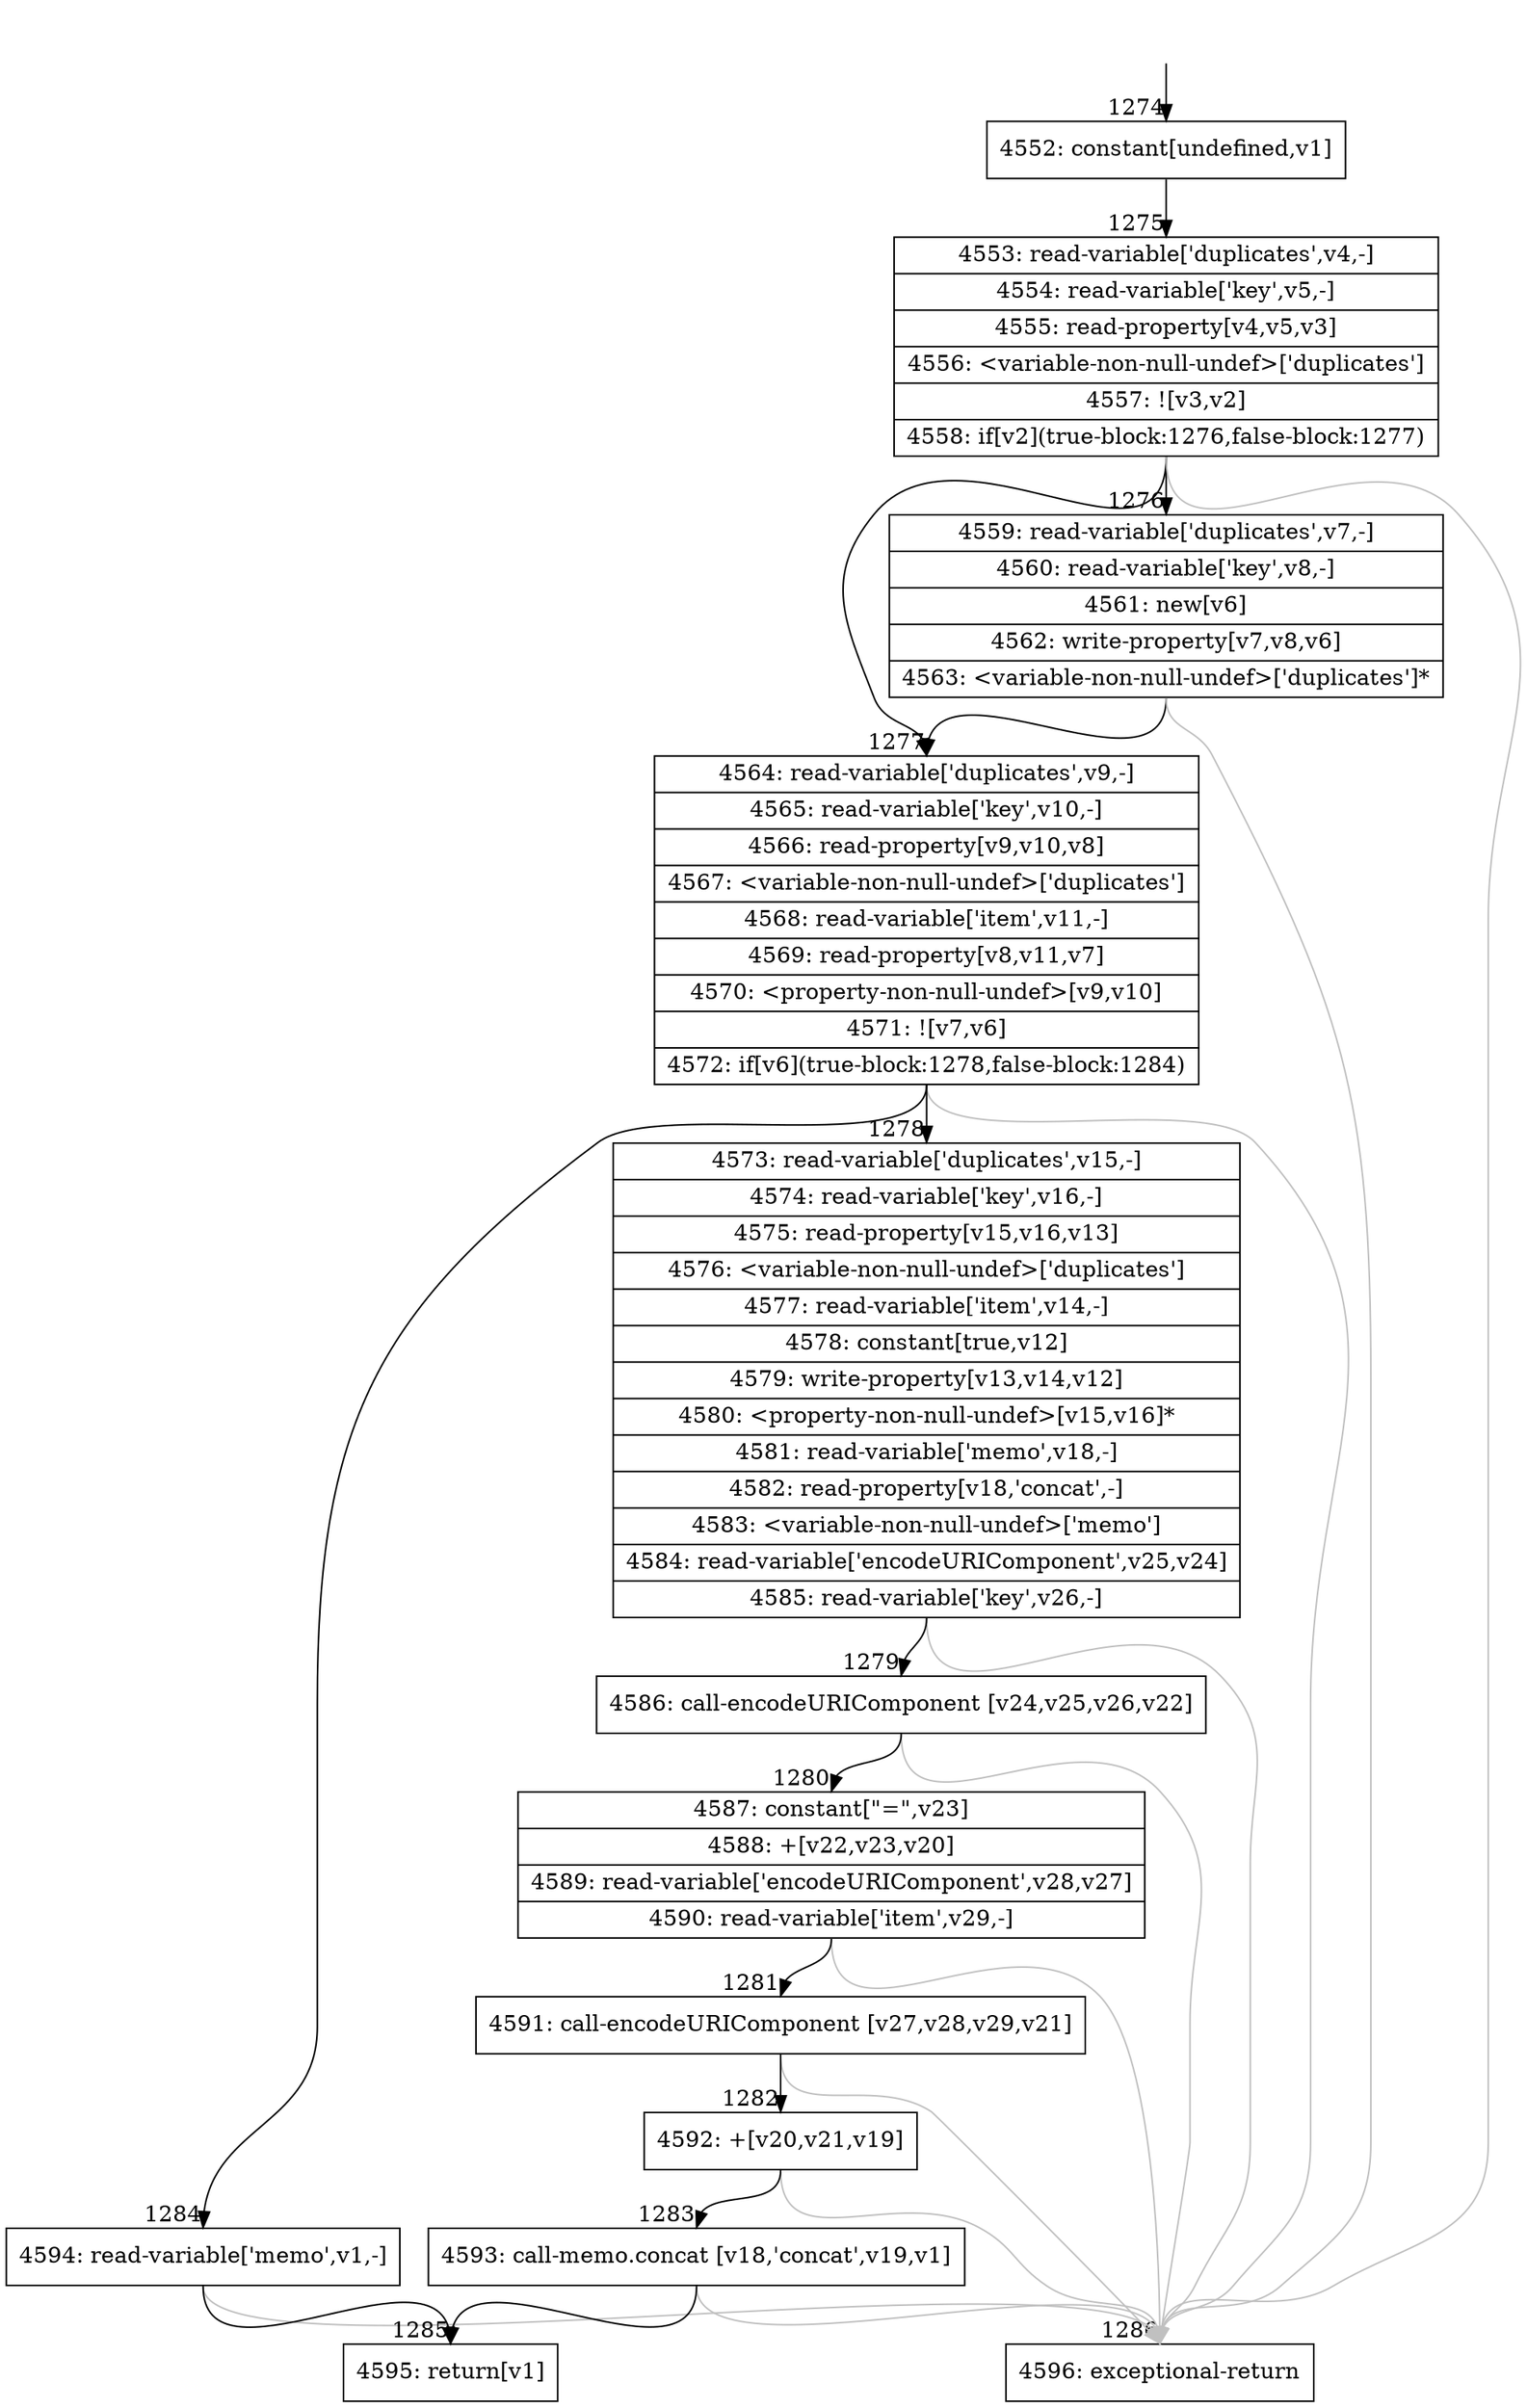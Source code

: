 digraph {
rankdir="TD"
BB_entry50[shape=none,label=""];
BB_entry50 -> BB1274 [tailport=s, headport=n, headlabel="    1274"]
BB1274 [shape=record label="{4552: constant[undefined,v1]}" ] 
BB1274 -> BB1275 [tailport=s, headport=n, headlabel="      1275"]
BB1275 [shape=record label="{4553: read-variable['duplicates',v4,-]|4554: read-variable['key',v5,-]|4555: read-property[v4,v5,v3]|4556: \<variable-non-null-undef\>['duplicates']|4557: ![v3,v2]|4558: if[v2](true-block:1276,false-block:1277)}" ] 
BB1275 -> BB1276 [tailport=s, headport=n, headlabel="      1276"]
BB1275 -> BB1277 [tailport=s, headport=n, headlabel="      1277"]
BB1275 -> BB1286 [tailport=s, headport=n, color=gray, headlabel="      1286"]
BB1276 [shape=record label="{4559: read-variable['duplicates',v7,-]|4560: read-variable['key',v8,-]|4561: new[v6]|4562: write-property[v7,v8,v6]|4563: \<variable-non-null-undef\>['duplicates']*}" ] 
BB1276 -> BB1277 [tailport=s, headport=n]
BB1276 -> BB1286 [tailport=s, headport=n, color=gray]
BB1277 [shape=record label="{4564: read-variable['duplicates',v9,-]|4565: read-variable['key',v10,-]|4566: read-property[v9,v10,v8]|4567: \<variable-non-null-undef\>['duplicates']|4568: read-variable['item',v11,-]|4569: read-property[v8,v11,v7]|4570: \<property-non-null-undef\>[v9,v10]|4571: ![v7,v6]|4572: if[v6](true-block:1278,false-block:1284)}" ] 
BB1277 -> BB1278 [tailport=s, headport=n, headlabel="      1278"]
BB1277 -> BB1284 [tailport=s, headport=n, headlabel="      1284"]
BB1277 -> BB1286 [tailport=s, headport=n, color=gray]
BB1278 [shape=record label="{4573: read-variable['duplicates',v15,-]|4574: read-variable['key',v16,-]|4575: read-property[v15,v16,v13]|4576: \<variable-non-null-undef\>['duplicates']|4577: read-variable['item',v14,-]|4578: constant[true,v12]|4579: write-property[v13,v14,v12]|4580: \<property-non-null-undef\>[v15,v16]*|4581: read-variable['memo',v18,-]|4582: read-property[v18,'concat',-]|4583: \<variable-non-null-undef\>['memo']|4584: read-variable['encodeURIComponent',v25,v24]|4585: read-variable['key',v26,-]}" ] 
BB1278 -> BB1279 [tailport=s, headport=n, headlabel="      1279"]
BB1278 -> BB1286 [tailport=s, headport=n, color=gray]
BB1279 [shape=record label="{4586: call-encodeURIComponent [v24,v25,v26,v22]}" ] 
BB1279 -> BB1280 [tailport=s, headport=n, headlabel="      1280"]
BB1279 -> BB1286 [tailport=s, headport=n, color=gray]
BB1280 [shape=record label="{4587: constant[\"=\",v23]|4588: +[v22,v23,v20]|4589: read-variable['encodeURIComponent',v28,v27]|4590: read-variable['item',v29,-]}" ] 
BB1280 -> BB1281 [tailport=s, headport=n, headlabel="      1281"]
BB1280 -> BB1286 [tailport=s, headport=n, color=gray]
BB1281 [shape=record label="{4591: call-encodeURIComponent [v27,v28,v29,v21]}" ] 
BB1281 -> BB1282 [tailport=s, headport=n, headlabel="      1282"]
BB1281 -> BB1286 [tailport=s, headport=n, color=gray]
BB1282 [shape=record label="{4592: +[v20,v21,v19]}" ] 
BB1282 -> BB1283 [tailport=s, headport=n, headlabel="      1283"]
BB1282 -> BB1286 [tailport=s, headport=n, color=gray]
BB1283 [shape=record label="{4593: call-memo.concat [v18,'concat',v19,v1]}" ] 
BB1283 -> BB1285 [tailport=s, headport=n, headlabel="      1285"]
BB1283 -> BB1286 [tailport=s, headport=n, color=gray]
BB1284 [shape=record label="{4594: read-variable['memo',v1,-]}" ] 
BB1284 -> BB1285 [tailport=s, headport=n]
BB1284 -> BB1286 [tailport=s, headport=n, color=gray]
BB1285 [shape=record label="{4595: return[v1]}" ] 
BB1286 [shape=record label="{4596: exceptional-return}" ] 
//#$~ 819
}
